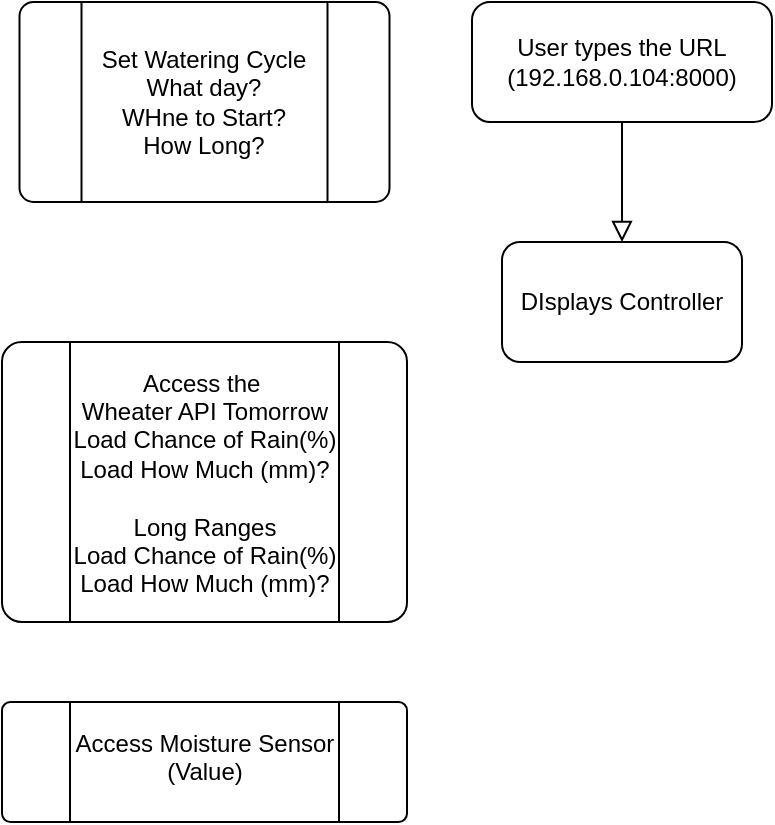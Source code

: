 <mxfile version="24.5.5" type="github">
  <diagram id="C5RBs43oDa-KdzZeNtuy" name="Page-1">
    <mxGraphModel dx="1811" dy="565" grid="1" gridSize="10" guides="1" tooltips="1" connect="1" arrows="1" fold="1" page="1" pageScale="1" pageWidth="827" pageHeight="1169" math="0" shadow="0">
      <root>
        <mxCell id="WIyWlLk6GJQsqaUBKTNV-0" />
        <mxCell id="WIyWlLk6GJQsqaUBKTNV-1" parent="WIyWlLk6GJQsqaUBKTNV-0" />
        <mxCell id="WIyWlLk6GJQsqaUBKTNV-2" value="" style="rounded=0;html=1;jettySize=auto;orthogonalLoop=1;fontSize=11;endArrow=block;endFill=0;endSize=8;strokeWidth=1;shadow=0;labelBackgroundColor=none;edgeStyle=orthogonalEdgeStyle;" parent="WIyWlLk6GJQsqaUBKTNV-1" source="WIyWlLk6GJQsqaUBKTNV-3" edge="1">
          <mxGeometry relative="1" as="geometry">
            <mxPoint x="220" y="180" as="targetPoint" />
          </mxGeometry>
        </mxCell>
        <mxCell id="WIyWlLk6GJQsqaUBKTNV-3" value="User types the URL (192.168.0.104:8000)" style="rounded=1;whiteSpace=wrap;html=1;fontSize=12;glass=0;strokeWidth=1;shadow=0;" parent="WIyWlLk6GJQsqaUBKTNV-1" vertex="1">
          <mxGeometry x="145" y="60" width="150" height="60" as="geometry" />
        </mxCell>
        <mxCell id="Epe7IqtMgItSxeBAKNHN-8" value="DIsplays Controller" style="rounded=1;whiteSpace=wrap;html=1;" vertex="1" parent="WIyWlLk6GJQsqaUBKTNV-1">
          <mxGeometry x="160" y="180" width="120" height="60" as="geometry" />
        </mxCell>
        <mxCell id="Epe7IqtMgItSxeBAKNHN-16" value="" style="group" vertex="1" connectable="0" parent="WIyWlLk6GJQsqaUBKTNV-1">
          <mxGeometry x="-63.75" y="60" width="185" height="100" as="geometry" />
        </mxCell>
        <mxCell id="Epe7IqtMgItSxeBAKNHN-13" value="" style="verticalLabelPosition=bottom;verticalAlign=top;html=1;shape=process;whiteSpace=wrap;rounded=1;size=0.167;arcSize=7;align=center;" vertex="1" parent="Epe7IqtMgItSxeBAKNHN-16">
          <mxGeometry x="-17.5" width="185" height="100" as="geometry" />
        </mxCell>
        <mxCell id="Epe7IqtMgItSxeBAKNHN-15" value="Set Watering Cycle&lt;div&gt;What day?&lt;/div&gt;&lt;div&gt;WHne to Start?&lt;/div&gt;&lt;div&gt;How Long?&lt;/div&gt;" style="text;html=1;align=center;verticalAlign=middle;whiteSpace=wrap;rounded=0;" vertex="1" parent="Epe7IqtMgItSxeBAKNHN-16">
          <mxGeometry x="15" y="35" width="120" height="30" as="geometry" />
        </mxCell>
        <mxCell id="Epe7IqtMgItSxeBAKNHN-17" value="" style="verticalLabelPosition=bottom;verticalAlign=top;html=1;shape=process;whiteSpace=wrap;rounded=1;size=0.167;arcSize=7;align=center;" vertex="1" parent="WIyWlLk6GJQsqaUBKTNV-1">
          <mxGeometry x="-90" y="230" width="202.5" height="140" as="geometry" />
        </mxCell>
        <mxCell id="Epe7IqtMgItSxeBAKNHN-19" value="&lt;div&gt;Access the&amp;nbsp;&lt;/div&gt;&lt;div&gt;Wheater API Tomorrow&lt;/div&gt;Load Chance of Rain(%)&lt;div&gt;Load How Much (mm)?&lt;/div&gt;&lt;div&gt;&lt;br&gt;&lt;/div&gt;&lt;div&gt;Long Ranges&lt;/div&gt;&lt;div&gt;Load Chance of Rain(%)&lt;div&gt;Load How Much (mm)?&lt;/div&gt;&lt;div&gt;&lt;br&gt;&lt;/div&gt;&lt;div&gt;&lt;br&gt;&lt;/div&gt;&lt;/div&gt;" style="text;html=1;align=center;verticalAlign=middle;whiteSpace=wrap;rounded=0;" vertex="1" parent="WIyWlLk6GJQsqaUBKTNV-1">
          <mxGeometry x="-56.25" y="300" width="135" height="30" as="geometry" />
        </mxCell>
        <mxCell id="Epe7IqtMgItSxeBAKNHN-20" value="" style="verticalLabelPosition=bottom;verticalAlign=top;html=1;shape=process;whiteSpace=wrap;rounded=1;size=0.167;arcSize=7;align=center;" vertex="1" parent="WIyWlLk6GJQsqaUBKTNV-1">
          <mxGeometry x="-90" y="410" width="202.5" height="60" as="geometry" />
        </mxCell>
        <mxCell id="Epe7IqtMgItSxeBAKNHN-21" value="&lt;div&gt;Access Moisture Sensor (Value)&lt;/div&gt;&lt;div&gt;&lt;div&gt;&lt;br&gt;&lt;/div&gt;&lt;/div&gt;" style="text;html=1;align=center;verticalAlign=middle;whiteSpace=wrap;rounded=0;" vertex="1" parent="WIyWlLk6GJQsqaUBKTNV-1">
          <mxGeometry x="-56.25" y="430" width="135" height="30" as="geometry" />
        </mxCell>
      </root>
    </mxGraphModel>
  </diagram>
</mxfile>
